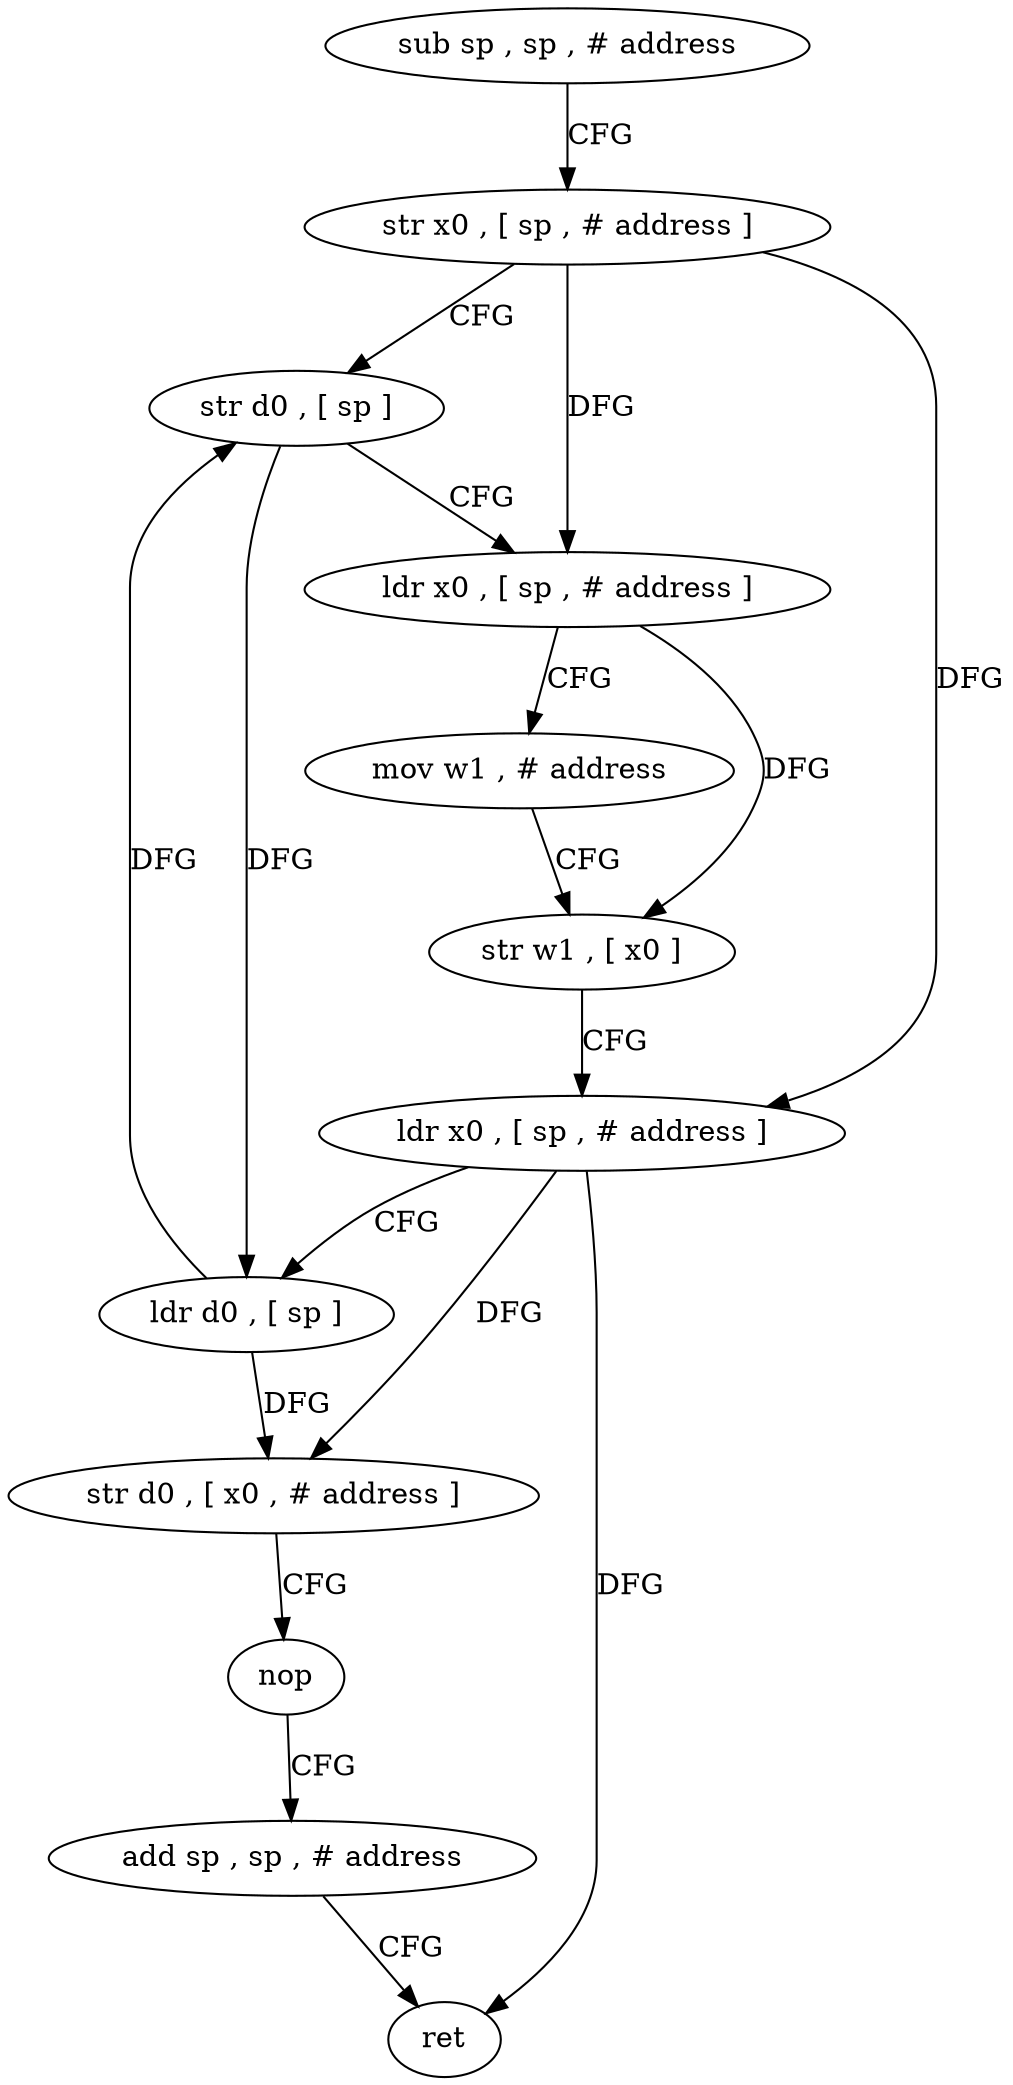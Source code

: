 digraph "func" {
"136804" [label = "sub sp , sp , # address" ]
"136808" [label = "str x0 , [ sp , # address ]" ]
"136812" [label = "str d0 , [ sp ]" ]
"136816" [label = "ldr x0 , [ sp , # address ]" ]
"136820" [label = "mov w1 , # address" ]
"136824" [label = "str w1 , [ x0 ]" ]
"136828" [label = "ldr x0 , [ sp , # address ]" ]
"136832" [label = "ldr d0 , [ sp ]" ]
"136836" [label = "str d0 , [ x0 , # address ]" ]
"136840" [label = "nop" ]
"136844" [label = "add sp , sp , # address" ]
"136848" [label = "ret" ]
"136804" -> "136808" [ label = "CFG" ]
"136808" -> "136812" [ label = "CFG" ]
"136808" -> "136816" [ label = "DFG" ]
"136808" -> "136828" [ label = "DFG" ]
"136812" -> "136816" [ label = "CFG" ]
"136812" -> "136832" [ label = "DFG" ]
"136816" -> "136820" [ label = "CFG" ]
"136816" -> "136824" [ label = "DFG" ]
"136820" -> "136824" [ label = "CFG" ]
"136824" -> "136828" [ label = "CFG" ]
"136828" -> "136832" [ label = "CFG" ]
"136828" -> "136836" [ label = "DFG" ]
"136828" -> "136848" [ label = "DFG" ]
"136832" -> "136836" [ label = "DFG" ]
"136832" -> "136812" [ label = "DFG" ]
"136836" -> "136840" [ label = "CFG" ]
"136840" -> "136844" [ label = "CFG" ]
"136844" -> "136848" [ label = "CFG" ]
}
